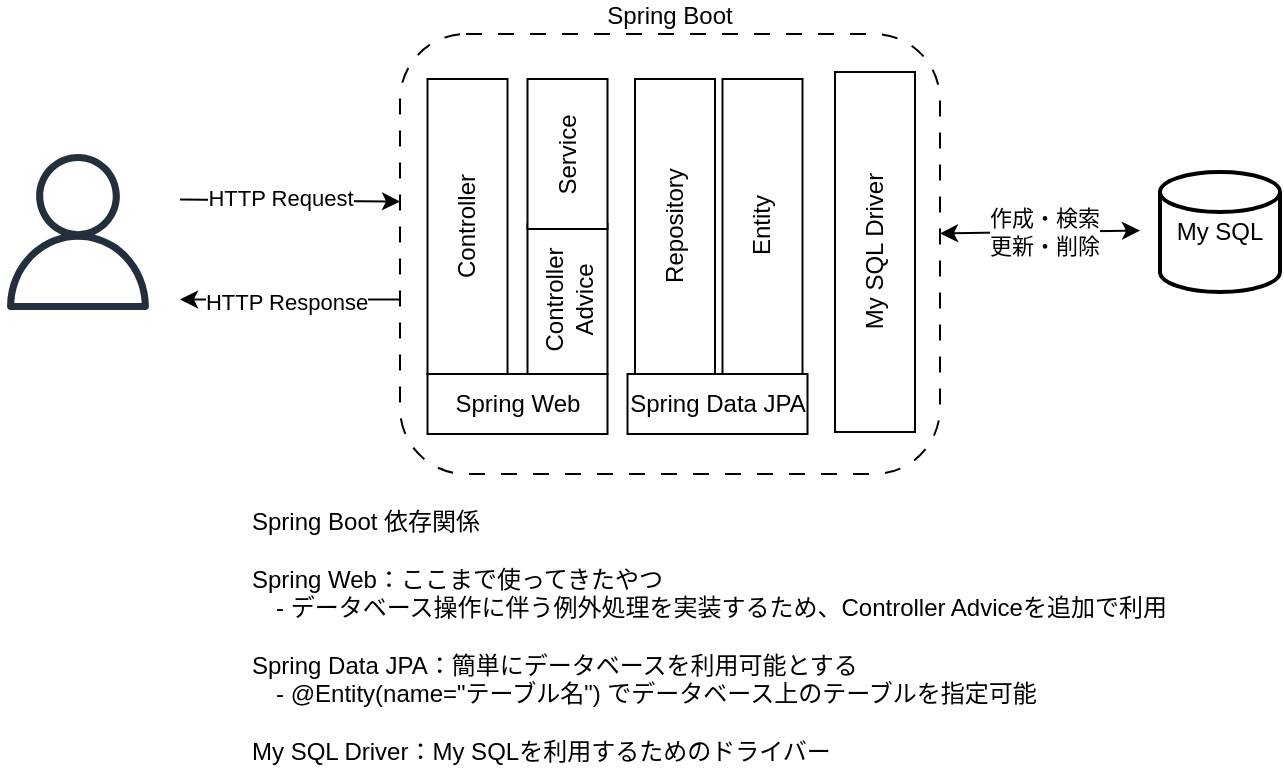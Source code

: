 <mxfile version="21.6.8" type="device">
  <diagram name="ページ1" id="0jyctanjhAeghF0YaPE9">
    <mxGraphModel dx="592" dy="989" grid="1" gridSize="10" guides="1" tooltips="1" connect="1" arrows="1" fold="1" page="1" pageScale="1" pageWidth="827" pageHeight="1169" math="0" shadow="0">
      <root>
        <mxCell id="0" />
        <mxCell id="1" parent="0" />
        <mxCell id="xKcwrSb2T2jSaDf0Nlvw-18" value="&lt;div style=&quot;text-align: justify;&quot;&gt;&lt;span style=&quot;background-color: initial;&quot;&gt;Spring Boot&lt;/span&gt;&lt;/div&gt;" style="rounded=1;whiteSpace=wrap;html=1;fillColor=none;dashed=1;dashPattern=8 8;labelPosition=center;verticalLabelPosition=top;align=center;verticalAlign=bottom;" vertex="1" parent="1">
          <mxGeometry x="200" y="100" width="270" height="220" as="geometry" />
        </mxCell>
        <mxCell id="xKcwrSb2T2jSaDf0Nlvw-1" value="" style="sketch=0;outlineConnect=0;fontColor=#232F3E;gradientColor=none;fillColor=#232F3D;strokeColor=none;dashed=0;verticalLabelPosition=bottom;verticalAlign=top;align=center;html=1;fontSize=12;fontStyle=0;aspect=fixed;pointerEvents=1;shape=mxgraph.aws4.user;" vertex="1" parent="1">
          <mxGeometry y="160" width="78" height="78" as="geometry" />
        </mxCell>
        <mxCell id="xKcwrSb2T2jSaDf0Nlvw-2" value="Spring Web" style="rounded=0;whiteSpace=wrap;html=1;" vertex="1" parent="1">
          <mxGeometry x="213.75" y="270" width="90" height="30" as="geometry" />
        </mxCell>
        <mxCell id="xKcwrSb2T2jSaDf0Nlvw-3" value="Controller" style="rounded=0;whiteSpace=wrap;html=1;rotation=-90;" vertex="1" parent="1">
          <mxGeometry x="160" y="176.25" width="147.5" height="40" as="geometry" />
        </mxCell>
        <mxCell id="xKcwrSb2T2jSaDf0Nlvw-4" value="Controller Advice" style="rounded=0;whiteSpace=wrap;html=1;rotation=-90;" vertex="1" parent="1">
          <mxGeometry x="246.25" y="212.5" width="75" height="40" as="geometry" />
        </mxCell>
        <mxCell id="xKcwrSb2T2jSaDf0Nlvw-5" value="Service" style="rounded=0;whiteSpace=wrap;html=1;rotation=-90;" vertex="1" parent="1">
          <mxGeometry x="246.25" y="140" width="75" height="40" as="geometry" />
        </mxCell>
        <mxCell id="xKcwrSb2T2jSaDf0Nlvw-6" value="Spring Data JPA" style="rounded=0;whiteSpace=wrap;html=1;" vertex="1" parent="1">
          <mxGeometry x="313.75" y="270" width="90" height="30" as="geometry" />
        </mxCell>
        <mxCell id="xKcwrSb2T2jSaDf0Nlvw-7" value="Repository" style="rounded=0;whiteSpace=wrap;html=1;rotation=-90;" vertex="1" parent="1">
          <mxGeometry x="263.75" y="176.25" width="147.5" height="40" as="geometry" />
        </mxCell>
        <mxCell id="xKcwrSb2T2jSaDf0Nlvw-8" value="Entity" style="rounded=0;whiteSpace=wrap;html=1;rotation=-90;" vertex="1" parent="1">
          <mxGeometry x="307.5" y="176.25" width="147.5" height="40" as="geometry" />
        </mxCell>
        <mxCell id="xKcwrSb2T2jSaDf0Nlvw-9" value="My SQL Driver" style="rounded=0;whiteSpace=wrap;html=1;rotation=-90;" vertex="1" parent="1">
          <mxGeometry x="347.5" y="189" width="180" height="40" as="geometry" />
        </mxCell>
        <mxCell id="xKcwrSb2T2jSaDf0Nlvw-10" value="My SQL" style="strokeWidth=2;html=1;shape=mxgraph.flowchart.database;whiteSpace=wrap;" vertex="1" parent="1">
          <mxGeometry x="580" y="169" width="60" height="60" as="geometry" />
        </mxCell>
        <mxCell id="xKcwrSb2T2jSaDf0Nlvw-11" value="" style="endArrow=classic;html=1;rounded=0;" edge="1" parent="1">
          <mxGeometry width="50" height="50" relative="1" as="geometry">
            <mxPoint x="90" y="182.75" as="sourcePoint" />
            <mxPoint x="200" y="183.75" as="targetPoint" />
          </mxGeometry>
        </mxCell>
        <mxCell id="xKcwrSb2T2jSaDf0Nlvw-12" value="HTTP Request" style="edgeLabel;html=1;align=center;verticalAlign=middle;resizable=0;points=[];" vertex="1" connectable="0" parent="xKcwrSb2T2jSaDf0Nlvw-11">
          <mxGeometry x="-0.098" y="1" relative="1" as="geometry">
            <mxPoint as="offset" />
          </mxGeometry>
        </mxCell>
        <mxCell id="xKcwrSb2T2jSaDf0Nlvw-13" value="" style="endArrow=classic;html=1;rounded=0;" edge="1" parent="1">
          <mxGeometry width="50" height="50" relative="1" as="geometry">
            <mxPoint x="200" y="232.75" as="sourcePoint" />
            <mxPoint x="90" y="232.75" as="targetPoint" />
          </mxGeometry>
        </mxCell>
        <mxCell id="xKcwrSb2T2jSaDf0Nlvw-14" value="HTTP Response" style="edgeLabel;html=1;align=center;verticalAlign=middle;resizable=0;points=[];" vertex="1" connectable="0" parent="xKcwrSb2T2jSaDf0Nlvw-13">
          <mxGeometry x="0.036" y="1" relative="1" as="geometry">
            <mxPoint as="offset" />
          </mxGeometry>
        </mxCell>
        <mxCell id="xKcwrSb2T2jSaDf0Nlvw-15" value="" style="endArrow=classic;startArrow=classic;html=1;rounded=0;" edge="1" parent="1">
          <mxGeometry width="50" height="50" relative="1" as="geometry">
            <mxPoint x="470" y="199.75" as="sourcePoint" />
            <mxPoint x="570" y="198.25" as="targetPoint" />
          </mxGeometry>
        </mxCell>
        <mxCell id="xKcwrSb2T2jSaDf0Nlvw-16" value="作成・検索&lt;br&gt;更新・削除" style="edgeLabel;html=1;align=center;verticalAlign=middle;resizable=0;points=[];" vertex="1" connectable="0" parent="xKcwrSb2T2jSaDf0Nlvw-15">
          <mxGeometry x="0.029" relative="1" as="geometry">
            <mxPoint as="offset" />
          </mxGeometry>
        </mxCell>
        <mxCell id="xKcwrSb2T2jSaDf0Nlvw-20" value="Spring Boot 依存関係&lt;br&gt;&lt;br&gt;Spring Web：ここまで使ってきたやつ&lt;br&gt;　- データベース操作に伴う例外処理を実装するため、Controller Adviceを追加で利用&lt;br&gt;&lt;br&gt;Spring Data JPA：簡単にデータベースを利用可能とする&lt;br&gt;　- @Entity(name=&quot;テーブル名&quot;) でデータベース上のテーブルを指定可能&lt;br&gt;&lt;br&gt;My SQL Driver：My SQLを利用するためのドライバー" style="text;html=1;strokeColor=none;fillColor=none;align=left;verticalAlign=top;whiteSpace=wrap;rounded=0;" vertex="1" parent="1">
          <mxGeometry x="123.75" y="330" width="470" height="140" as="geometry" />
        </mxCell>
      </root>
    </mxGraphModel>
  </diagram>
</mxfile>
